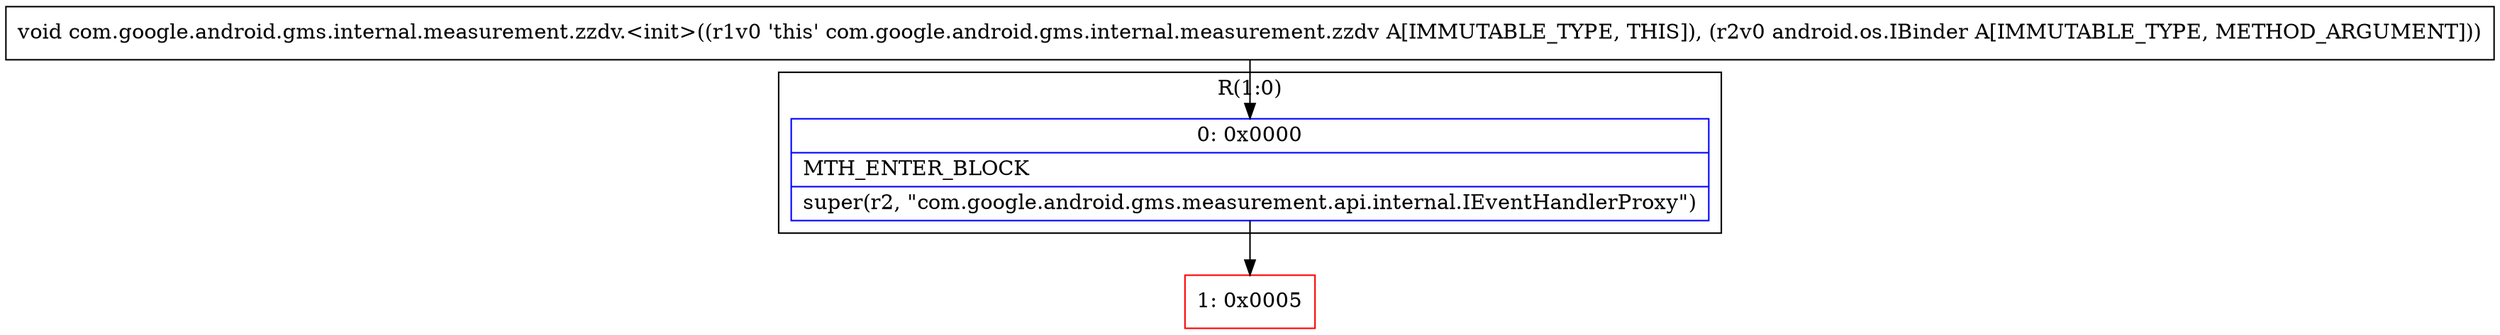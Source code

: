digraph "CFG forcom.google.android.gms.internal.measurement.zzdv.\<init\>(Landroid\/os\/IBinder;)V" {
subgraph cluster_Region_1784364074 {
label = "R(1:0)";
node [shape=record,color=blue];
Node_0 [shape=record,label="{0\:\ 0x0000|MTH_ENTER_BLOCK\l|super(r2, \"com.google.android.gms.measurement.api.internal.IEventHandlerProxy\")\l}"];
}
Node_1 [shape=record,color=red,label="{1\:\ 0x0005}"];
MethodNode[shape=record,label="{void com.google.android.gms.internal.measurement.zzdv.\<init\>((r1v0 'this' com.google.android.gms.internal.measurement.zzdv A[IMMUTABLE_TYPE, THIS]), (r2v0 android.os.IBinder A[IMMUTABLE_TYPE, METHOD_ARGUMENT])) }"];
MethodNode -> Node_0;
Node_0 -> Node_1;
}

